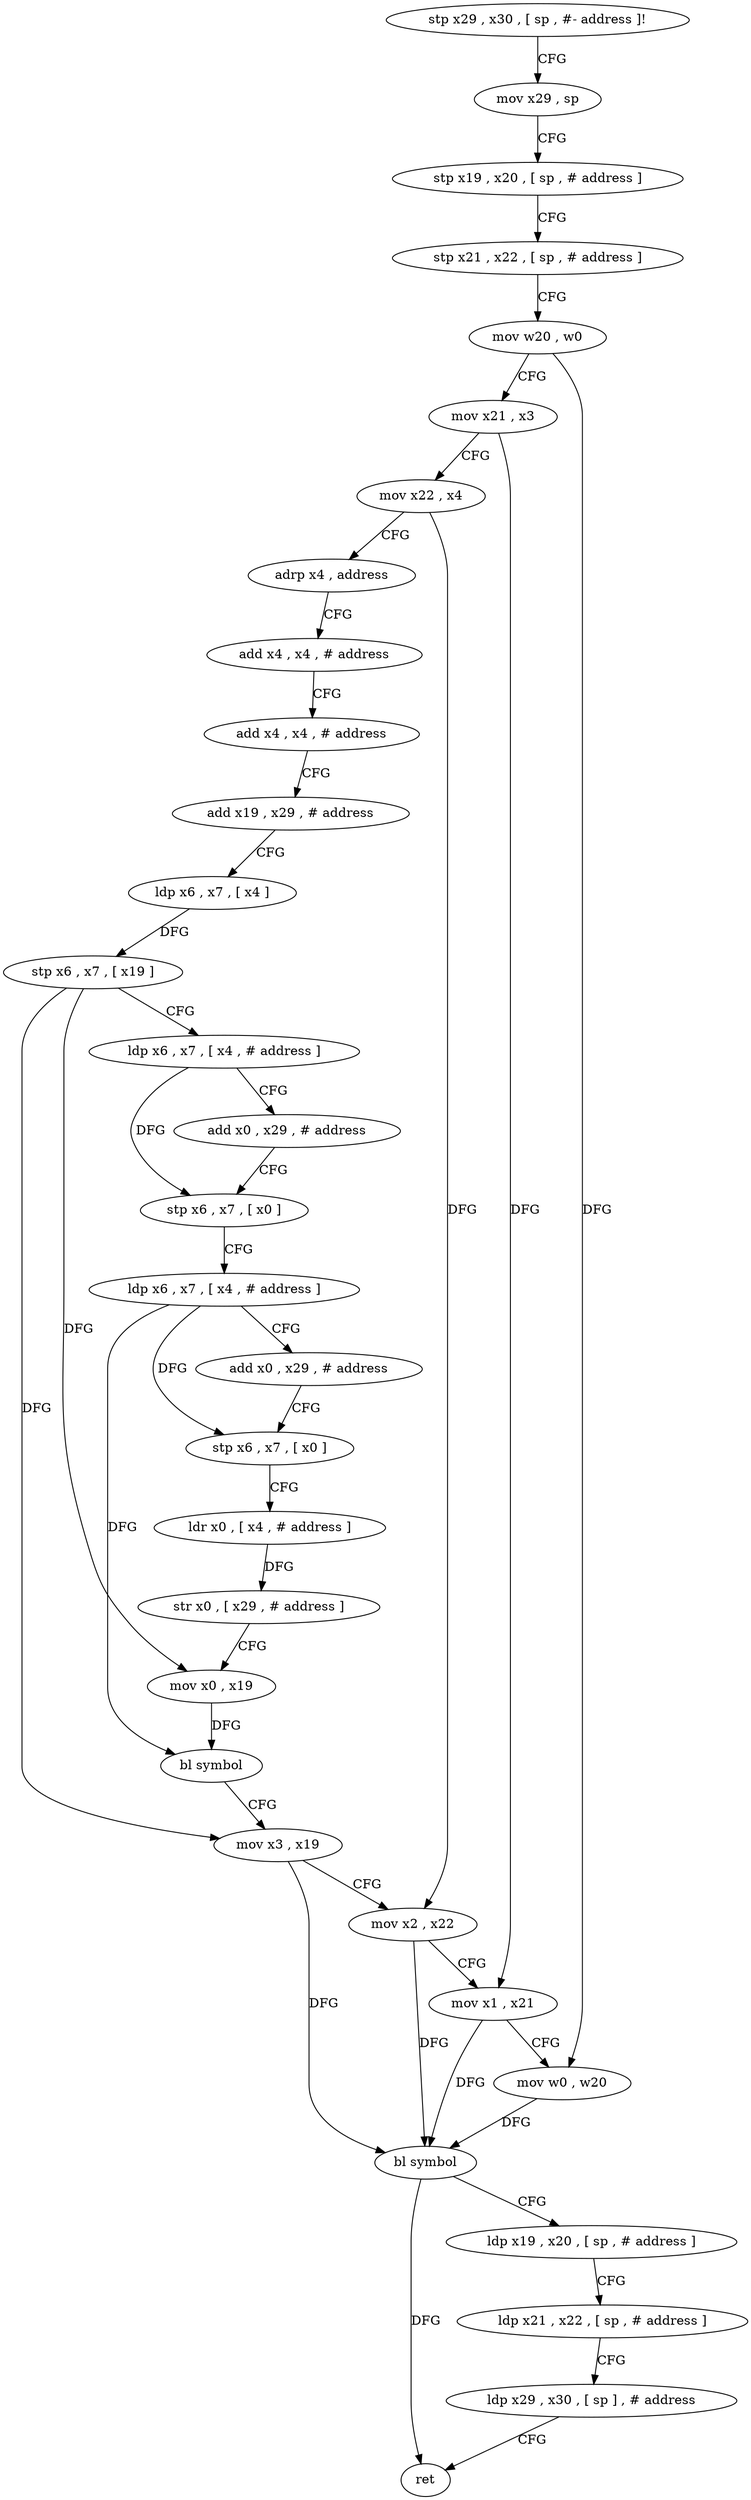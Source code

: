 digraph "func" {
"210144" [label = "stp x29 , x30 , [ sp , #- address ]!" ]
"210148" [label = "mov x29 , sp" ]
"210152" [label = "stp x19 , x20 , [ sp , # address ]" ]
"210156" [label = "stp x21 , x22 , [ sp , # address ]" ]
"210160" [label = "mov w20 , w0" ]
"210164" [label = "mov x21 , x3" ]
"210168" [label = "mov x22 , x4" ]
"210172" [label = "adrp x4 , address" ]
"210176" [label = "add x4 , x4 , # address" ]
"210180" [label = "add x4 , x4 , # address" ]
"210184" [label = "add x19 , x29 , # address" ]
"210188" [label = "ldp x6 , x7 , [ x4 ]" ]
"210192" [label = "stp x6 , x7 , [ x19 ]" ]
"210196" [label = "ldp x6 , x7 , [ x4 , # address ]" ]
"210200" [label = "add x0 , x29 , # address" ]
"210204" [label = "stp x6 , x7 , [ x0 ]" ]
"210208" [label = "ldp x6 , x7 , [ x4 , # address ]" ]
"210212" [label = "add x0 , x29 , # address" ]
"210216" [label = "stp x6 , x7 , [ x0 ]" ]
"210220" [label = "ldr x0 , [ x4 , # address ]" ]
"210224" [label = "str x0 , [ x29 , # address ]" ]
"210228" [label = "mov x0 , x19" ]
"210232" [label = "bl symbol" ]
"210236" [label = "mov x3 , x19" ]
"210240" [label = "mov x2 , x22" ]
"210244" [label = "mov x1 , x21" ]
"210248" [label = "mov w0 , w20" ]
"210252" [label = "bl symbol" ]
"210256" [label = "ldp x19 , x20 , [ sp , # address ]" ]
"210260" [label = "ldp x21 , x22 , [ sp , # address ]" ]
"210264" [label = "ldp x29 , x30 , [ sp ] , # address" ]
"210268" [label = "ret" ]
"210144" -> "210148" [ label = "CFG" ]
"210148" -> "210152" [ label = "CFG" ]
"210152" -> "210156" [ label = "CFG" ]
"210156" -> "210160" [ label = "CFG" ]
"210160" -> "210164" [ label = "CFG" ]
"210160" -> "210248" [ label = "DFG" ]
"210164" -> "210168" [ label = "CFG" ]
"210164" -> "210244" [ label = "DFG" ]
"210168" -> "210172" [ label = "CFG" ]
"210168" -> "210240" [ label = "DFG" ]
"210172" -> "210176" [ label = "CFG" ]
"210176" -> "210180" [ label = "CFG" ]
"210180" -> "210184" [ label = "CFG" ]
"210184" -> "210188" [ label = "CFG" ]
"210188" -> "210192" [ label = "DFG" ]
"210192" -> "210196" [ label = "CFG" ]
"210192" -> "210228" [ label = "DFG" ]
"210192" -> "210236" [ label = "DFG" ]
"210196" -> "210200" [ label = "CFG" ]
"210196" -> "210204" [ label = "DFG" ]
"210200" -> "210204" [ label = "CFG" ]
"210204" -> "210208" [ label = "CFG" ]
"210208" -> "210212" [ label = "CFG" ]
"210208" -> "210216" [ label = "DFG" ]
"210208" -> "210232" [ label = "DFG" ]
"210212" -> "210216" [ label = "CFG" ]
"210216" -> "210220" [ label = "CFG" ]
"210220" -> "210224" [ label = "DFG" ]
"210224" -> "210228" [ label = "CFG" ]
"210228" -> "210232" [ label = "DFG" ]
"210232" -> "210236" [ label = "CFG" ]
"210236" -> "210240" [ label = "CFG" ]
"210236" -> "210252" [ label = "DFG" ]
"210240" -> "210244" [ label = "CFG" ]
"210240" -> "210252" [ label = "DFG" ]
"210244" -> "210248" [ label = "CFG" ]
"210244" -> "210252" [ label = "DFG" ]
"210248" -> "210252" [ label = "DFG" ]
"210252" -> "210256" [ label = "CFG" ]
"210252" -> "210268" [ label = "DFG" ]
"210256" -> "210260" [ label = "CFG" ]
"210260" -> "210264" [ label = "CFG" ]
"210264" -> "210268" [ label = "CFG" ]
}
